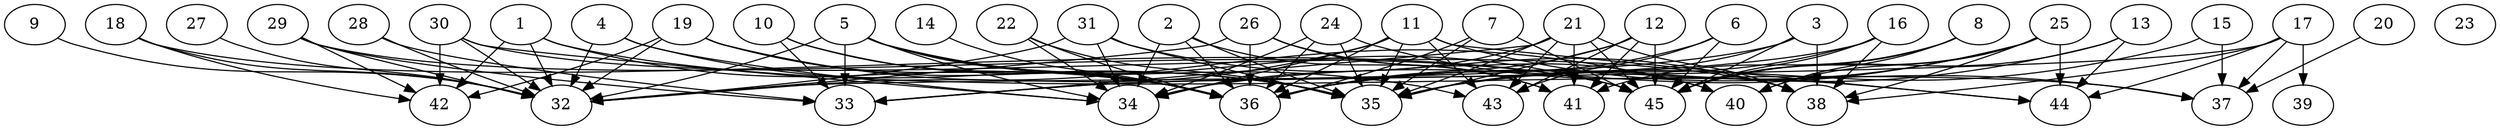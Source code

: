 // DAG automatically generated by daggen at Thu Oct  3 14:07:24 2019
// ./daggen --dot -n 45 --ccr 0.4 --fat 0.9 --regular 0.7 --density 0.5 --mindata 5242880 --maxdata 52428800 
digraph G {
  1 [size="105904640", alpha="0.20", expect_size="42361856"] 
  1 -> 32 [size ="42361856"]
  1 -> 36 [size ="42361856"]
  1 -> 37 [size ="42361856"]
  1 -> 42 [size ="42361856"]
  2 [size="121441280", alpha="0.02", expect_size="48576512"] 
  2 -> 34 [size ="48576512"]
  2 -> 35 [size ="48576512"]
  2 -> 36 [size ="48576512"]
  2 -> 41 [size ="48576512"]
  3 [size="48112640", alpha="0.00", expect_size="19245056"] 
  3 -> 33 [size ="19245056"]
  3 -> 35 [size ="19245056"]
  3 -> 38 [size ="19245056"]
  3 -> 45 [size ="19245056"]
  4 [size="44567040", alpha="0.08", expect_size="17826816"] 
  4 -> 32 [size ="17826816"]
  4 -> 34 [size ="17826816"]
  4 -> 35 [size ="17826816"]
  5 [size="63544320", alpha="0.00", expect_size="25417728"] 
  5 -> 32 [size ="25417728"]
  5 -> 33 [size ="25417728"]
  5 -> 34 [size ="25417728"]
  5 -> 36 [size ="25417728"]
  5 -> 43 [size ="25417728"]
  5 -> 45 [size ="25417728"]
  6 [size="20533760", alpha="0.14", expect_size="8213504"] 
  6 -> 36 [size ="8213504"]
  6 -> 43 [size ="8213504"]
  6 -> 45 [size ="8213504"]
  7 [size="103511040", alpha="0.18", expect_size="41404416"] 
  7 -> 35 [size ="41404416"]
  7 -> 36 [size ="41404416"]
  7 -> 45 [size ="41404416"]
  8 [size="88168960", alpha="0.03", expect_size="35267584"] 
  8 -> 40 [size ="35267584"]
  8 -> 41 [size ="35267584"]
  8 -> 45 [size ="35267584"]
  9 [size="85928960", alpha="0.14", expect_size="34371584"] 
  9 -> 32 [size ="34371584"]
  10 [size="68784640", alpha="0.06", expect_size="27513856"] 
  10 -> 33 [size ="27513856"]
  10 -> 35 [size ="27513856"]
  10 -> 36 [size ="27513856"]
  11 [size="114734080", alpha="0.11", expect_size="45893632"] 
  11 -> 32 [size ="45893632"]
  11 -> 34 [size ="45893632"]
  11 -> 35 [size ="45893632"]
  11 -> 36 [size ="45893632"]
  11 -> 37 [size ="45893632"]
  11 -> 43 [size ="45893632"]
  11 -> 44 [size ="45893632"]
  12 [size="112878080", alpha="0.15", expect_size="45151232"] 
  12 -> 35 [size ="45151232"]
  12 -> 36 [size ="45151232"]
  12 -> 41 [size ="45151232"]
  12 -> 43 [size ="45151232"]
  12 -> 45 [size ="45151232"]
  13 [size="127275520", alpha="0.04", expect_size="50910208"] 
  13 -> 36 [size ="50910208"]
  13 -> 44 [size ="50910208"]
  13 -> 45 [size ="50910208"]
  14 [size="128110080", alpha="0.17", expect_size="51244032"] 
  14 -> 36 [size ="51244032"]
  15 [size="58176000", alpha="0.02", expect_size="23270400"] 
  15 -> 35 [size ="23270400"]
  15 -> 37 [size ="23270400"]
  16 [size="60943360", alpha="0.10", expect_size="24377344"] 
  16 -> 33 [size ="24377344"]
  16 -> 35 [size ="24377344"]
  16 -> 38 [size ="24377344"]
  16 -> 45 [size ="24377344"]
  17 [size="28226560", alpha="0.15", expect_size="11290624"] 
  17 -> 32 [size ="11290624"]
  17 -> 37 [size ="11290624"]
  17 -> 38 [size ="11290624"]
  17 -> 39 [size ="11290624"]
  17 -> 44 [size ="11290624"]
  18 [size="14653440", alpha="0.14", expect_size="5861376"] 
  18 -> 32 [size ="5861376"]
  18 -> 42 [size ="5861376"]
  18 -> 45 [size ="5861376"]
  19 [size="33945600", alpha="0.06", expect_size="13578240"] 
  19 -> 32 [size ="13578240"]
  19 -> 35 [size ="13578240"]
  19 -> 36 [size ="13578240"]
  19 -> 40 [size ="13578240"]
  19 -> 42 [size ="13578240"]
  20 [size="116659200", alpha="0.16", expect_size="46663680"] 
  20 -> 37 [size ="46663680"]
  21 [size="31224320", alpha="0.01", expect_size="12489728"] 
  21 -> 33 [size ="12489728"]
  21 -> 34 [size ="12489728"]
  21 -> 35 [size ="12489728"]
  21 -> 38 [size ="12489728"]
  21 -> 41 [size ="12489728"]
  21 -> 43 [size ="12489728"]
  21 -> 45 [size ="12489728"]
  22 [size="93969920", alpha="0.05", expect_size="37587968"] 
  22 -> 34 [size ="37587968"]
  22 -> 35 [size ="37587968"]
  22 -> 36 [size ="37587968"]
  23 [size="64793600", alpha="0.14", expect_size="25917440"] 
  24 [size="86912000", alpha="0.09", expect_size="34764800"] 
  24 -> 34 [size ="34764800"]
  24 -> 35 [size ="34764800"]
  24 -> 36 [size ="34764800"]
  24 -> 44 [size ="34764800"]
  25 [size="71485440", alpha="0.13", expect_size="28594176"] 
  25 -> 34 [size ="28594176"]
  25 -> 36 [size ="28594176"]
  25 -> 38 [size ="28594176"]
  25 -> 40 [size ="28594176"]
  25 -> 44 [size ="28594176"]
  25 -> 45 [size ="28594176"]
  26 [size="82339840", alpha="0.18", expect_size="32935936"] 
  26 -> 32 [size ="32935936"]
  26 -> 36 [size ="32935936"]
  26 -> 40 [size ="32935936"]
  26 -> 41 [size ="32935936"]
  27 [size="20986880", alpha="0.18", expect_size="8394752"] 
  27 -> 32 [size ="8394752"]
  28 [size="108695040", alpha="0.10", expect_size="43478016"] 
  28 -> 32 [size ="43478016"]
  28 -> 33 [size ="43478016"]
  29 [size="73922560", alpha="0.16", expect_size="29569024"] 
  29 -> 32 [size ="29569024"]
  29 -> 33 [size ="29569024"]
  29 -> 42 [size ="29569024"]
  29 -> 45 [size ="29569024"]
  30 [size="108692480", alpha="0.10", expect_size="43476992"] 
  30 -> 32 [size ="43476992"]
  30 -> 34 [size ="43476992"]
  30 -> 38 [size ="43476992"]
  30 -> 42 [size ="43476992"]
  31 [size="82199040", alpha="0.02", expect_size="32879616"] 
  31 -> 32 [size ="32879616"]
  31 -> 34 [size ="32879616"]
  31 -> 35 [size ="32879616"]
  31 -> 38 [size ="32879616"]
  32 [size="87237120", alpha="0.11", expect_size="34894848"] 
  33 [size="114178560", alpha="0.19", expect_size="45671424"] 
  34 [size="80064000", alpha="0.07", expect_size="32025600"] 
  35 [size="16353280", alpha="0.02", expect_size="6541312"] 
  36 [size="91450880", alpha="0.05", expect_size="36580352"] 
  37 [size="76856320", alpha="0.11", expect_size="30742528"] 
  38 [size="62973440", alpha="0.18", expect_size="25189376"] 
  39 [size="124869120", alpha="0.07", expect_size="49947648"] 
  40 [size="99432960", alpha="0.15", expect_size="39773184"] 
  41 [size="42347520", alpha="0.05", expect_size="16939008"] 
  42 [size="55237120", alpha="0.09", expect_size="22094848"] 
  43 [size="119910400", alpha="0.02", expect_size="47964160"] 
  44 [size="114611200", alpha="0.07", expect_size="45844480"] 
  45 [size="36372480", alpha="0.03", expect_size="14548992"] 
}
